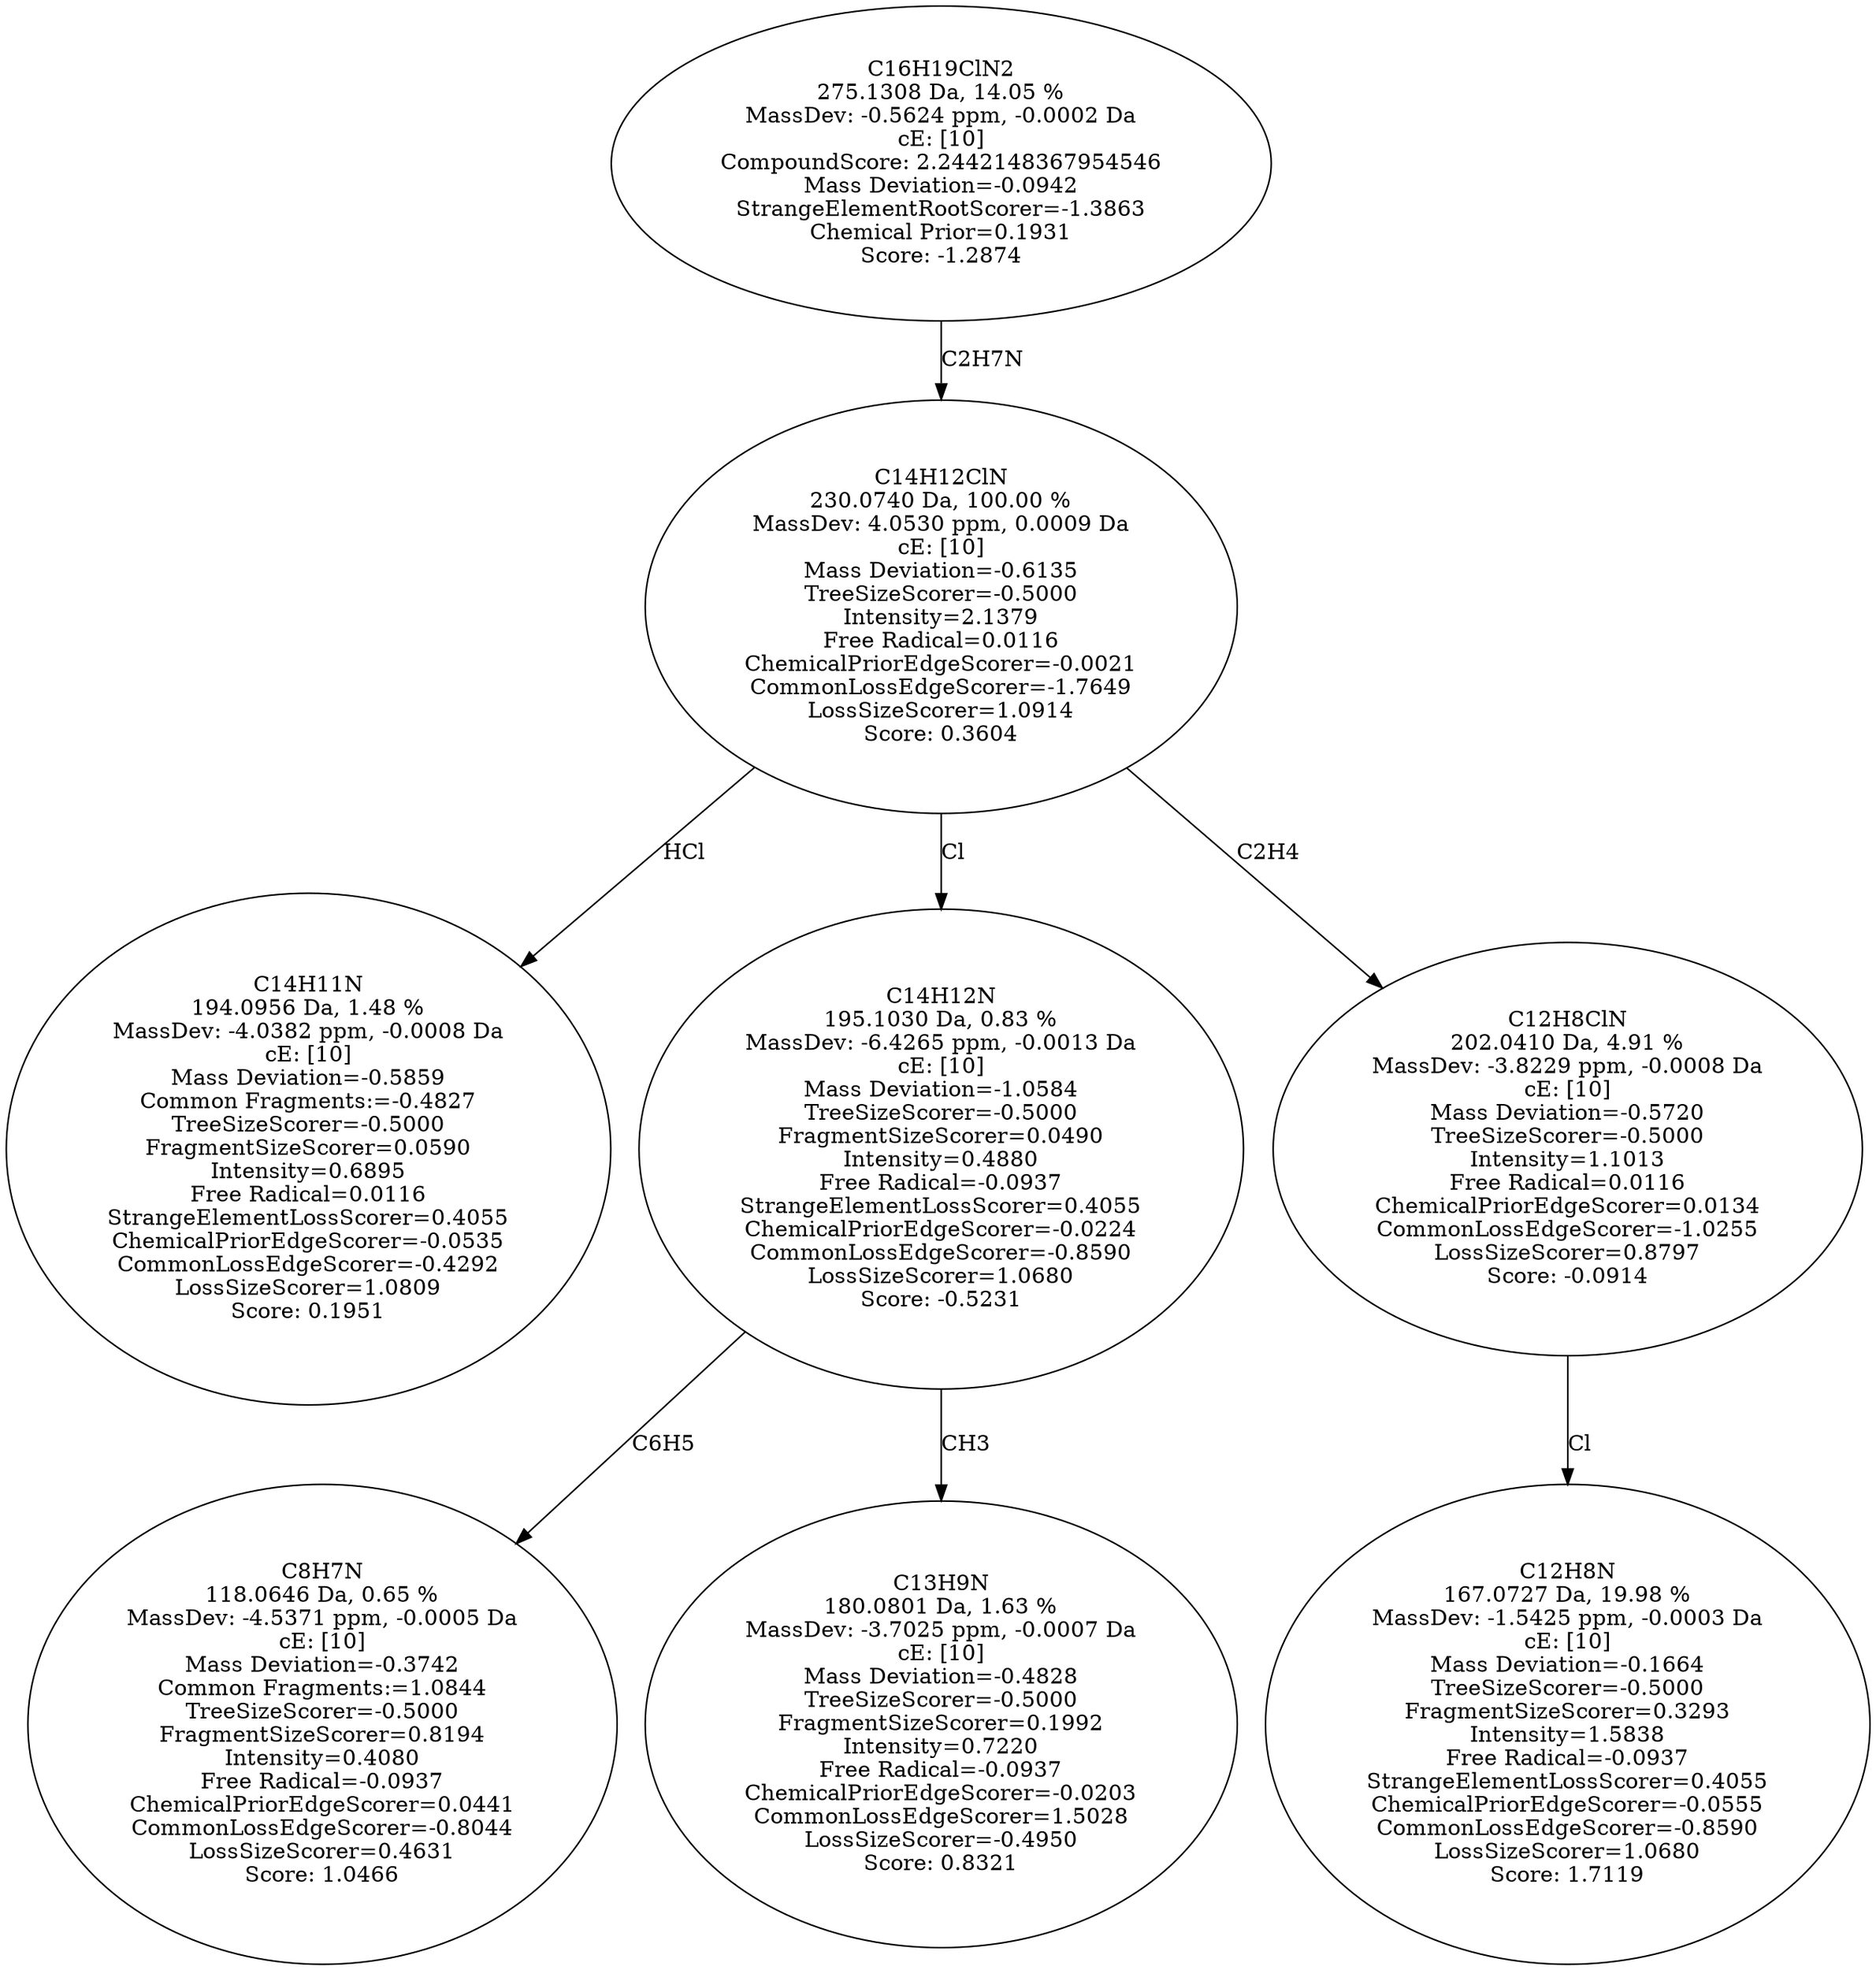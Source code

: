 strict digraph {
v1 [label="C14H11N\n194.0956 Da, 1.48 %\nMassDev: -4.0382 ppm, -0.0008 Da\ncE: [10]\nMass Deviation=-0.5859\nCommon Fragments:=-0.4827\nTreeSizeScorer=-0.5000\nFragmentSizeScorer=0.0590\nIntensity=0.6895\nFree Radical=0.0116\nStrangeElementLossScorer=0.4055\nChemicalPriorEdgeScorer=-0.0535\nCommonLossEdgeScorer=-0.4292\nLossSizeScorer=1.0809\nScore: 0.1951"];
v2 [label="C8H7N\n118.0646 Da, 0.65 %\nMassDev: -4.5371 ppm, -0.0005 Da\ncE: [10]\nMass Deviation=-0.3742\nCommon Fragments:=1.0844\nTreeSizeScorer=-0.5000\nFragmentSizeScorer=0.8194\nIntensity=0.4080\nFree Radical=-0.0937\nChemicalPriorEdgeScorer=0.0441\nCommonLossEdgeScorer=-0.8044\nLossSizeScorer=0.4631\nScore: 1.0466"];
v3 [label="C13H9N\n180.0801 Da, 1.63 %\nMassDev: -3.7025 ppm, -0.0007 Da\ncE: [10]\nMass Deviation=-0.4828\nTreeSizeScorer=-0.5000\nFragmentSizeScorer=0.1992\nIntensity=0.7220\nFree Radical=-0.0937\nChemicalPriorEdgeScorer=-0.0203\nCommonLossEdgeScorer=1.5028\nLossSizeScorer=-0.4950\nScore: 0.8321"];
v4 [label="C14H12N\n195.1030 Da, 0.83 %\nMassDev: -6.4265 ppm, -0.0013 Da\ncE: [10]\nMass Deviation=-1.0584\nTreeSizeScorer=-0.5000\nFragmentSizeScorer=0.0490\nIntensity=0.4880\nFree Radical=-0.0937\nStrangeElementLossScorer=0.4055\nChemicalPriorEdgeScorer=-0.0224\nCommonLossEdgeScorer=-0.8590\nLossSizeScorer=1.0680\nScore: -0.5231"];
v5 [label="C12H8N\n167.0727 Da, 19.98 %\nMassDev: -1.5425 ppm, -0.0003 Da\ncE: [10]\nMass Deviation=-0.1664\nTreeSizeScorer=-0.5000\nFragmentSizeScorer=0.3293\nIntensity=1.5838\nFree Radical=-0.0937\nStrangeElementLossScorer=0.4055\nChemicalPriorEdgeScorer=-0.0555\nCommonLossEdgeScorer=-0.8590\nLossSizeScorer=1.0680\nScore: 1.7119"];
v6 [label="C12H8ClN\n202.0410 Da, 4.91 %\nMassDev: -3.8229 ppm, -0.0008 Da\ncE: [10]\nMass Deviation=-0.5720\nTreeSizeScorer=-0.5000\nIntensity=1.1013\nFree Radical=0.0116\nChemicalPriorEdgeScorer=0.0134\nCommonLossEdgeScorer=-1.0255\nLossSizeScorer=0.8797\nScore: -0.0914"];
v7 [label="C14H12ClN\n230.0740 Da, 100.00 %\nMassDev: 4.0530 ppm, 0.0009 Da\ncE: [10]\nMass Deviation=-0.6135\nTreeSizeScorer=-0.5000\nIntensity=2.1379\nFree Radical=0.0116\nChemicalPriorEdgeScorer=-0.0021\nCommonLossEdgeScorer=-1.7649\nLossSizeScorer=1.0914\nScore: 0.3604"];
v8 [label="C16H19ClN2\n275.1308 Da, 14.05 %\nMassDev: -0.5624 ppm, -0.0002 Da\ncE: [10]\nCompoundScore: 2.2442148367954546\nMass Deviation=-0.0942\nStrangeElementRootScorer=-1.3863\nChemical Prior=0.1931\nScore: -1.2874"];
v7 -> v1 [label="HCl"];
v4 -> v2 [label="C6H5"];
v4 -> v3 [label="CH3"];
v7 -> v4 [label="Cl"];
v6 -> v5 [label="Cl"];
v7 -> v6 [label="C2H4"];
v8 -> v7 [label="C2H7N"];
}
